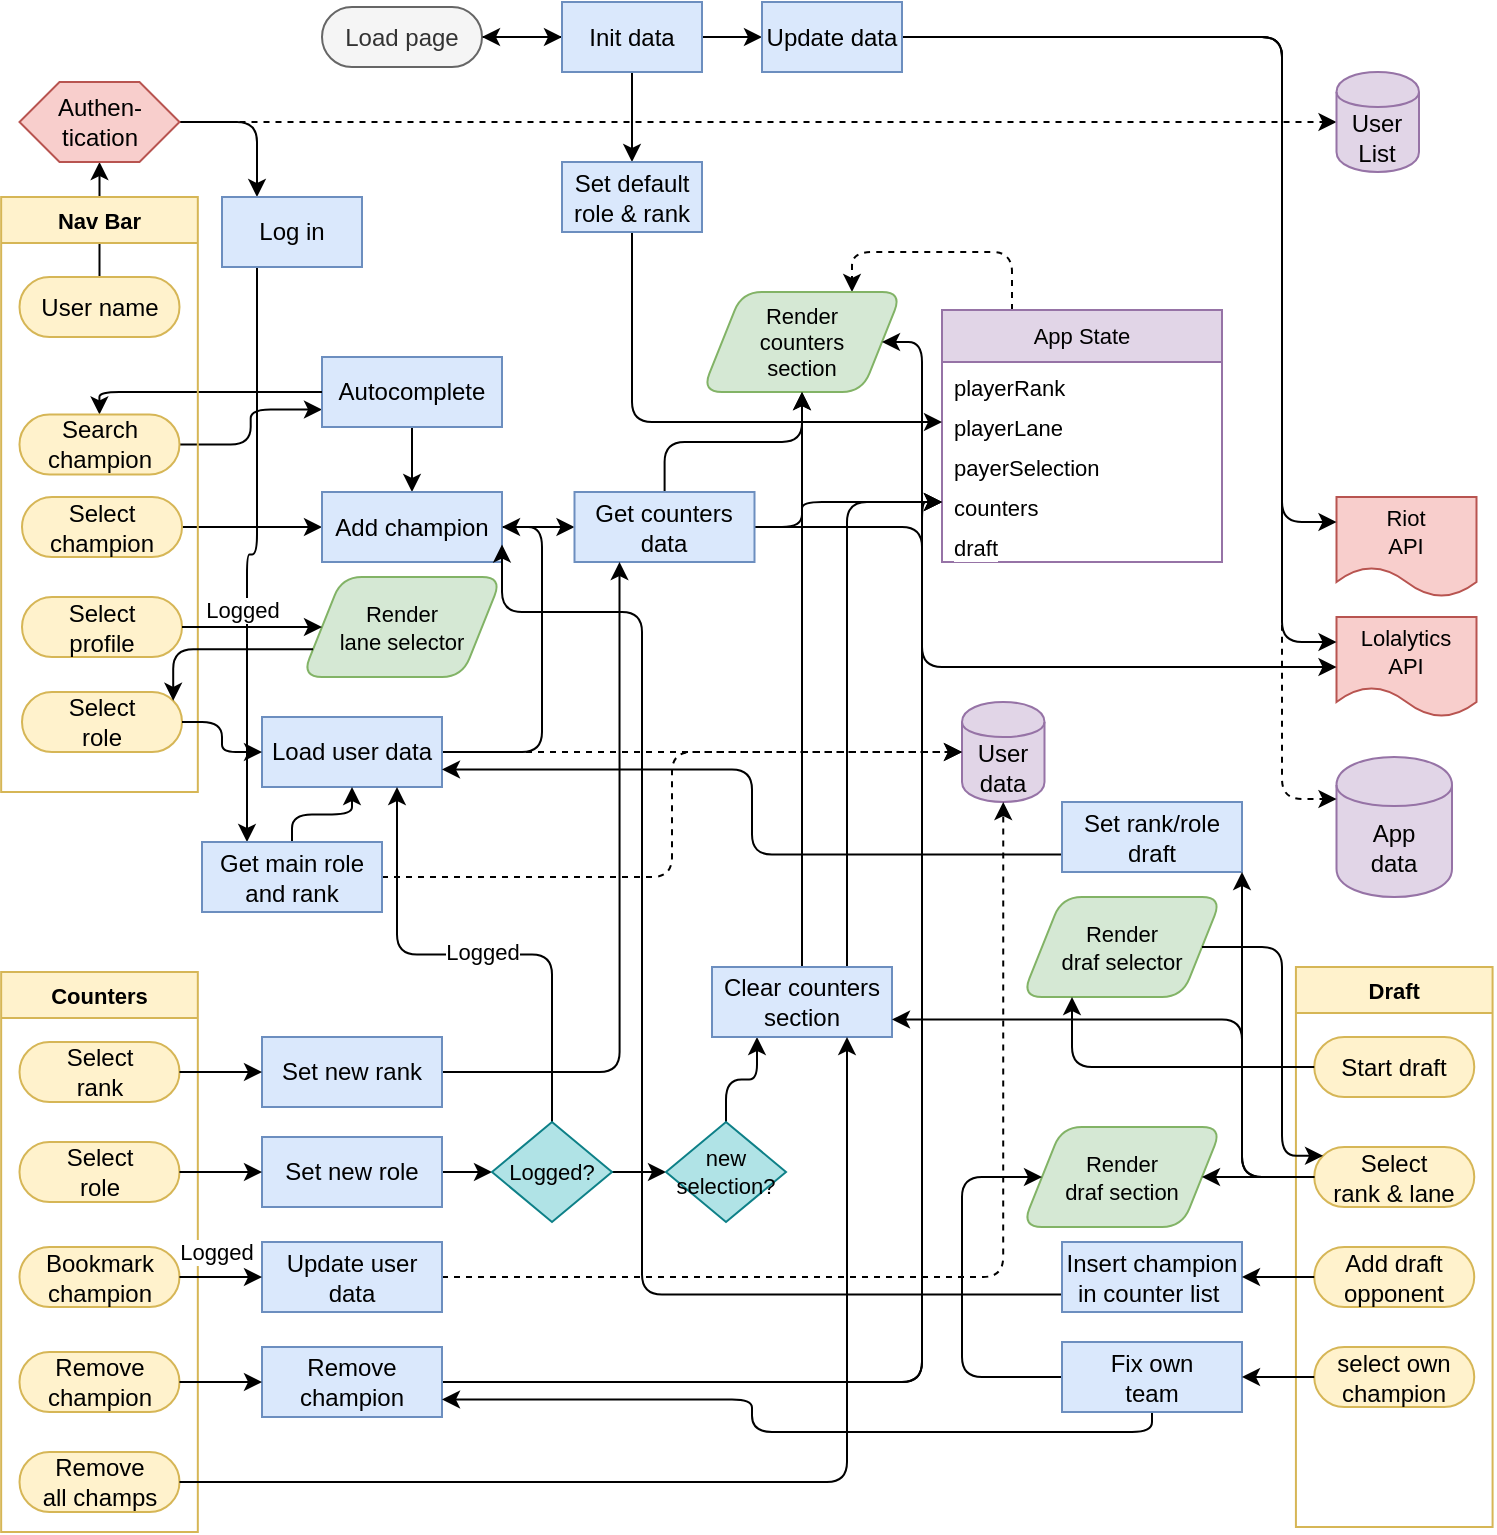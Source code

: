 <mxfile version="27.0.6">
  <diagram id="C5RBs43oDa-KdzZeNtuy" name="Page-1">
    <mxGraphModel dx="1722" dy="619" grid="1" gridSize="10" guides="1" tooltips="1" connect="1" arrows="1" fold="1" page="1" pageScale="1" pageWidth="827" pageHeight="1169" math="0" shadow="0">
      <root>
        <object label="" playerRank="" id="WIyWlLk6GJQsqaUBKTNV-0">
          <mxCell />
        </object>
        <mxCell id="WIyWlLk6GJQsqaUBKTNV-1" parent="WIyWlLk6GJQsqaUBKTNV-0" />
        <mxCell id="4" style="edgeStyle=orthogonalEdgeStyle;html=1;entryX=0.5;entryY=1;entryDx=0;entryDy=0;" parent="WIyWlLk6GJQsqaUBKTNV-1" source="0" target="1" edge="1">
          <mxGeometry relative="1" as="geometry" />
        </mxCell>
        <mxCell id="6" style="edgeStyle=orthogonalEdgeStyle;html=1;entryX=0.25;entryY=0;entryDx=0;entryDy=0;" parent="WIyWlLk6GJQsqaUBKTNV-1" source="1" target="3" edge="1">
          <mxGeometry relative="1" as="geometry" />
        </mxCell>
        <mxCell id="98" style="edgeStyle=orthogonalEdgeStyle;shape=connector;rounded=1;html=1;entryX=0;entryY=0.5;entryDx=0;entryDy=0;strokeColor=default;align=center;verticalAlign=middle;fontFamily=Helvetica;fontSize=11;fontColor=default;labelBackgroundColor=default;endArrow=classic;dashed=1;" parent="WIyWlLk6GJQsqaUBKTNV-1" source="1" target="97" edge="1">
          <mxGeometry relative="1" as="geometry" />
        </mxCell>
        <mxCell id="1" value="Authen-tication" style="shape=hexagon;perimeter=hexagonPerimeter2;whiteSpace=wrap;html=1;size=0.25;fillColor=#f8cecc;strokeColor=#b85450;" parent="WIyWlLk6GJQsqaUBKTNV-1" vertex="1">
          <mxGeometry x="48.75" y="65" width="80" height="40" as="geometry" />
        </mxCell>
        <mxCell id="105" style="edgeStyle=orthogonalEdgeStyle;shape=connector;rounded=1;html=1;exitX=0.25;exitY=1;exitDx=0;exitDy=0;entryX=0.25;entryY=0;entryDx=0;entryDy=0;strokeColor=default;align=center;verticalAlign=middle;fontFamily=Helvetica;fontSize=11;fontColor=default;labelBackgroundColor=default;endArrow=classic;" parent="WIyWlLk6GJQsqaUBKTNV-1" source="3" target="100" edge="1">
          <mxGeometry relative="1" as="geometry" />
        </mxCell>
        <mxCell id="3" value="Log in" style="html=1;dashed=0;whiteSpace=wrap;fillColor=#dae8fc;strokeColor=#6c8ebf;rounded=0;shadow=0;glass=0;" parent="WIyWlLk6GJQsqaUBKTNV-1" vertex="1">
          <mxGeometry x="150" y="122.5" width="70" height="35" as="geometry" />
        </mxCell>
        <mxCell id="7" value="User&lt;div&gt;data&lt;/div&gt;" style="shape=cylinder;whiteSpace=wrap;html=1;boundedLbl=1;backgroundOutline=1;fillColor=#e1d5e7;strokeColor=#9673a6;" parent="WIyWlLk6GJQsqaUBKTNV-1" vertex="1">
          <mxGeometry x="520" y="375" width="41.25" height="50" as="geometry" />
        </mxCell>
        <mxCell id="12" style="edgeStyle=orthogonalEdgeStyle;shape=connector;rounded=1;html=1;entryX=0;entryY=0.75;entryDx=0;entryDy=0;strokeColor=default;align=center;verticalAlign=middle;fontFamily=Helvetica;fontSize=11;fontColor=default;labelBackgroundColor=default;endArrow=classic;" parent="WIyWlLk6GJQsqaUBKTNV-1" source="9" target="10" edge="1">
          <mxGeometry relative="1" as="geometry" />
        </mxCell>
        <mxCell id="17" style="edgeStyle=orthogonalEdgeStyle;shape=connector;rounded=1;html=1;strokeColor=default;align=center;verticalAlign=middle;fontFamily=Helvetica;fontSize=11;fontColor=default;labelBackgroundColor=default;endArrow=classic;" parent="WIyWlLk6GJQsqaUBKTNV-1" source="10" target="15" edge="1">
          <mxGeometry relative="1" as="geometry" />
        </mxCell>
        <mxCell id="10" value="Autocomplete" style="html=1;dashed=0;whiteSpace=wrap;fillColor=#dae8fc;strokeColor=#6c8ebf;rounded=0;" parent="WIyWlLk6GJQsqaUBKTNV-1" vertex="1">
          <mxGeometry x="200" y="202.5" width="90" height="35" as="geometry" />
        </mxCell>
        <mxCell id="13" style="edgeStyle=orthogonalEdgeStyle;shape=connector;rounded=1;html=1;entryX=0.5;entryY=0.5;entryDx=0;entryDy=-15;entryPerimeter=0;strokeColor=default;align=center;verticalAlign=middle;fontFamily=Helvetica;fontSize=11;fontColor=default;labelBackgroundColor=default;endArrow=classic;" parent="WIyWlLk6GJQsqaUBKTNV-1" source="10" target="9" edge="1">
          <mxGeometry relative="1" as="geometry" />
        </mxCell>
        <mxCell id="16" value="" style="edgeStyle=orthogonalEdgeStyle;shape=connector;rounded=1;html=1;strokeColor=default;align=center;verticalAlign=middle;fontFamily=Helvetica;fontSize=11;fontColor=default;labelBackgroundColor=default;endArrow=classic;" parent="WIyWlLk6GJQsqaUBKTNV-1" source="14" target="15" edge="1">
          <mxGeometry relative="1" as="geometry" />
        </mxCell>
        <mxCell id="66" style="edgeStyle=orthogonalEdgeStyle;shape=connector;rounded=1;html=1;entryX=0;entryY=0.5;entryDx=0;entryDy=0;strokeColor=default;align=center;verticalAlign=middle;fontFamily=Helvetica;fontSize=11;fontColor=default;labelBackgroundColor=default;endArrow=classic;" parent="WIyWlLk6GJQsqaUBKTNV-1" source="15" target="65" edge="1">
          <mxGeometry relative="1" as="geometry" />
        </mxCell>
        <mxCell id="15" value="Add champion" style="html=1;dashed=0;whiteSpace=wrap;fillColor=#dae8fc;strokeColor=#6c8ebf;rounded=0;" parent="WIyWlLk6GJQsqaUBKTNV-1" vertex="1">
          <mxGeometry x="200" y="270" width="90" height="35" as="geometry" />
        </mxCell>
        <mxCell id="41" style="edgeStyle=orthogonalEdgeStyle;shape=connector;rounded=1;html=1;entryX=0;entryY=0.5;entryDx=0;entryDy=0;strokeColor=default;align=center;verticalAlign=middle;fontFamily=Helvetica;fontSize=11;fontColor=default;labelBackgroundColor=default;endArrow=classic;" parent="WIyWlLk6GJQsqaUBKTNV-1" source="39" target="40" edge="1">
          <mxGeometry relative="1" as="geometry" />
        </mxCell>
        <mxCell id="39" value="Load page" style="html=1;dashed=0;whiteSpace=wrap;shape=mxgraph.dfd.start;fillColor=#f5f5f5;strokeColor=#666666;fontColor=#333333;" parent="WIyWlLk6GJQsqaUBKTNV-1" vertex="1">
          <mxGeometry x="200" y="27.5" width="80" height="30" as="geometry" />
        </mxCell>
        <mxCell id="42" value="" style="edgeStyle=orthogonalEdgeStyle;shape=connector;rounded=1;html=1;strokeColor=default;align=center;verticalAlign=middle;fontFamily=Helvetica;fontSize=11;fontColor=default;labelBackgroundColor=default;endArrow=classic;" parent="WIyWlLk6GJQsqaUBKTNV-1" source="40" target="39" edge="1">
          <mxGeometry relative="1" as="geometry" />
        </mxCell>
        <mxCell id="74" style="edgeStyle=orthogonalEdgeStyle;shape=connector;rounded=1;html=1;strokeColor=default;align=center;verticalAlign=middle;fontFamily=Helvetica;fontSize=11;fontColor=default;labelBackgroundColor=default;endArrow=classic;" parent="WIyWlLk6GJQsqaUBKTNV-1" source="40" target="73" edge="1">
          <mxGeometry relative="1" as="geometry" />
        </mxCell>
        <mxCell id="124" style="edgeStyle=orthogonalEdgeStyle;shape=connector;rounded=1;html=1;entryX=0.5;entryY=0;entryDx=0;entryDy=0;strokeColor=default;align=center;verticalAlign=middle;fontFamily=Helvetica;fontSize=11;fontColor=default;labelBackgroundColor=default;endArrow=classic;" parent="WIyWlLk6GJQsqaUBKTNV-1" source="40" target="123" edge="1">
          <mxGeometry relative="1" as="geometry" />
        </mxCell>
        <mxCell id="40" value="Init data" style="html=1;dashed=0;whiteSpace=wrap;fillColor=#dae8fc;strokeColor=#6c8ebf;rounded=0;" parent="WIyWlLk6GJQsqaUBKTNV-1" vertex="1">
          <mxGeometry x="320" y="25" width="70" height="35" as="geometry" />
        </mxCell>
        <mxCell id="145" style="edgeStyle=orthogonalEdgeStyle;shape=connector;rounded=1;html=1;entryX=0.75;entryY=0;entryDx=0;entryDy=0;strokeColor=default;align=center;verticalAlign=middle;fontFamily=Helvetica;fontSize=11;fontColor=default;labelBackgroundColor=default;endArrow=classic;exitX=0.25;exitY=0;exitDx=0;exitDy=0;dashed=1;" parent="WIyWlLk6GJQsqaUBKTNV-1" source="46" target="61" edge="1">
          <mxGeometry relative="1" as="geometry">
            <Array as="points">
              <mxPoint x="545" y="150" />
              <mxPoint x="465" y="150" />
            </Array>
          </mxGeometry>
        </mxCell>
        <mxCell id="46" value="App State" style="swimlane;fontStyle=0;childLayout=stackLayout;horizontal=1;startSize=26;fillColor=#e1d5e7;horizontalStack=0;resizeParent=1;resizeParentMax=0;resizeLast=0;collapsible=1;marginBottom=0;whiteSpace=wrap;html=1;dashed=0;strokeColor=#9673a6;align=center;verticalAlign=middle;fontFamily=Helvetica;fontSize=11;labelBackgroundColor=none;rotation=0;" parent="WIyWlLk6GJQsqaUBKTNV-1" vertex="1">
          <mxGeometry x="510" y="179" width="140" height="126" as="geometry">
            <mxRectangle x="440" y="124" width="90" height="30" as="alternateBounds" />
          </mxGeometry>
        </mxCell>
        <mxCell id="47" value="playerRank" style="text;strokeColor=none;fillColor=none;align=left;verticalAlign=top;spacingLeft=4;spacingRight=4;overflow=hidden;rotatable=0;points=[[0,0.5],[1,0.5]];portConstraint=eastwest;whiteSpace=wrap;html=1;fontFamily=Helvetica;fontSize=11;fontColor=default;labelBackgroundColor=default;rotation=0;" parent="46" vertex="1">
          <mxGeometry y="26" width="140" height="20" as="geometry" />
        </mxCell>
        <mxCell id="48" value="playerLane" style="text;strokeColor=none;fillColor=none;align=left;verticalAlign=top;spacingLeft=4;spacingRight=4;overflow=hidden;rotatable=0;points=[[0,0.5],[1,0.5]];portConstraint=eastwest;whiteSpace=wrap;html=1;fontFamily=Helvetica;fontSize=11;fontColor=default;labelBackgroundColor=default;rotation=0;" parent="46" vertex="1">
          <mxGeometry y="46" width="140" height="20" as="geometry" />
        </mxCell>
        <mxCell id="49" value="payerSelection" style="text;strokeColor=none;fillColor=none;align=left;verticalAlign=top;spacingLeft=4;spacingRight=4;overflow=hidden;rotatable=0;points=[[0,0.5],[1,0.5]];portConstraint=eastwest;whiteSpace=wrap;html=1;fontFamily=Helvetica;fontSize=11;fontColor=default;labelBackgroundColor=default;rotation=0;" parent="46" vertex="1">
          <mxGeometry y="66" width="140" height="20" as="geometry" />
        </mxCell>
        <mxCell id="53" value="counters" style="text;strokeColor=none;fillColor=none;align=left;verticalAlign=top;spacingLeft=4;spacingRight=4;overflow=hidden;rotatable=0;points=[[0,0.5],[1,0.5]];portConstraint=eastwest;whiteSpace=wrap;html=1;fontFamily=Helvetica;fontSize=11;fontColor=default;labelBackgroundColor=default;rotation=0;" parent="46" vertex="1">
          <mxGeometry y="86" width="140" height="20" as="geometry" />
        </mxCell>
        <mxCell id="52" value="draft" style="text;strokeColor=none;fillColor=none;align=left;verticalAlign=top;spacingLeft=4;spacingRight=4;overflow=hidden;rotatable=0;points=[[0,0.5],[1,0.5]];portConstraint=eastwest;whiteSpace=wrap;html=1;fontFamily=Helvetica;fontSize=11;fontColor=default;labelBackgroundColor=default;rotation=0;" parent="46" vertex="1">
          <mxGeometry y="106" width="140" height="20" as="geometry" />
        </mxCell>
        <mxCell id="96" style="edgeStyle=orthogonalEdgeStyle;shape=connector;rounded=1;html=1;entryX=1;entryY=0.5;entryDx=0;entryDy=0;strokeColor=default;align=center;verticalAlign=middle;fontFamily=Helvetica;fontSize=11;fontColor=default;labelBackgroundColor=default;endArrow=classic;exitX=1;exitY=0.5;exitDx=0;exitDy=0;" parent="WIyWlLk6GJQsqaUBKTNV-1" source="54" target="15" edge="1">
          <mxGeometry relative="1" as="geometry">
            <Array as="points">
              <mxPoint x="310" y="400" />
              <mxPoint x="310" y="288" />
            </Array>
          </mxGeometry>
        </mxCell>
        <mxCell id="173" style="edgeStyle=orthogonalEdgeStyle;shape=connector;rounded=1;html=1;entryX=0;entryY=0.5;entryDx=0;entryDy=0;strokeColor=default;align=center;verticalAlign=middle;fontFamily=Helvetica;fontSize=11;fontColor=default;labelBackgroundColor=default;endArrow=classic;dashed=1;" parent="WIyWlLk6GJQsqaUBKTNV-1" source="54" target="7" edge="1">
          <mxGeometry relative="1" as="geometry" />
        </mxCell>
        <mxCell id="54" value="Load user data" style="html=1;dashed=0;whiteSpace=wrap;fillColor=#dae8fc;strokeColor=#6c8ebf;rounded=0;" parent="WIyWlLk6GJQsqaUBKTNV-1" vertex="1">
          <mxGeometry x="170.0" y="382.5" width="90" height="35" as="geometry" />
        </mxCell>
        <mxCell id="61" value="Render&lt;div&gt;&lt;div&gt;counters&lt;/div&gt;&lt;/div&gt;&lt;div&gt;section&lt;/div&gt;" style="shape=parallelogram;perimeter=parallelogramPerimeter;whiteSpace=wrap;html=1;dashed=0;strokeColor=#82b366;align=center;verticalAlign=middle;fontFamily=Helvetica;fontSize=11;labelBackgroundColor=none;fillColor=#d5e8d4;rounded=1;" parent="WIyWlLk6GJQsqaUBKTNV-1" vertex="1">
          <mxGeometry x="390" y="170" width="100" height="50" as="geometry" />
        </mxCell>
        <mxCell id="63" value="Lolalytics&lt;div&gt;API&lt;/div&gt;" style="shape=document;whiteSpace=wrap;html=1;boundedLbl=1;dashed=0;flipH=1;strokeColor=#b85450;align=center;verticalAlign=middle;fontFamily=Helvetica;fontSize=11;labelBackgroundColor=none;fillColor=#f8cecc;" parent="WIyWlLk6GJQsqaUBKTNV-1" vertex="1">
          <mxGeometry x="707.25" y="332.5" width="70" height="50" as="geometry" />
        </mxCell>
        <mxCell id="67" style="edgeStyle=orthogonalEdgeStyle;shape=connector;rounded=1;html=1;entryX=0;entryY=0.5;entryDx=0;entryDy=0;strokeColor=default;align=center;verticalAlign=middle;fontFamily=Helvetica;fontSize=11;fontColor=default;labelBackgroundColor=default;endArrow=classic;" parent="WIyWlLk6GJQsqaUBKTNV-1" source="65" target="63" edge="1">
          <mxGeometry relative="1" as="geometry">
            <Array as="points">
              <mxPoint x="500" y="288" />
              <mxPoint x="500" y="358" />
            </Array>
          </mxGeometry>
        </mxCell>
        <mxCell id="68" style="edgeStyle=orthogonalEdgeStyle;shape=connector;rounded=1;html=1;entryX=0.5;entryY=1;entryDx=0;entryDy=0;strokeColor=default;align=center;verticalAlign=middle;fontFamily=Helvetica;fontSize=11;fontColor=default;labelBackgroundColor=default;endArrow=classic;" parent="WIyWlLk6GJQsqaUBKTNV-1" source="65" target="61" edge="1">
          <mxGeometry relative="1" as="geometry" />
        </mxCell>
        <mxCell id="69" style="edgeStyle=orthogonalEdgeStyle;shape=connector;rounded=1;html=1;entryX=0;entryY=0.5;entryDx=0;entryDy=0;strokeColor=default;align=center;verticalAlign=middle;fontFamily=Helvetica;fontSize=11;fontColor=default;labelBackgroundColor=default;endArrow=classic;" parent="WIyWlLk6GJQsqaUBKTNV-1" source="65" target="53" edge="1">
          <mxGeometry relative="1" as="geometry">
            <Array as="points">
              <mxPoint x="440" y="288" />
              <mxPoint x="440" y="275" />
            </Array>
          </mxGeometry>
        </mxCell>
        <mxCell id="65" value="Get counters data" style="html=1;dashed=0;whiteSpace=wrap;fillColor=#dae8fc;strokeColor=#6c8ebf;rounded=0;" parent="WIyWlLk6GJQsqaUBKTNV-1" vertex="1">
          <mxGeometry x="326.25" y="270" width="90" height="35" as="geometry" />
        </mxCell>
        <mxCell id="71" value="Riot&lt;div&gt;API&lt;/div&gt;" style="shape=document;whiteSpace=wrap;html=1;boundedLbl=1;dashed=0;flipH=1;strokeColor=#b85450;align=center;verticalAlign=middle;fontFamily=Helvetica;fontSize=11;labelBackgroundColor=none;fillColor=#f8cecc;" parent="WIyWlLk6GJQsqaUBKTNV-1" vertex="1">
          <mxGeometry x="707.25" y="272.5" width="70" height="50" as="geometry" />
        </mxCell>
        <mxCell id="72" value="App&lt;div&gt;data&lt;/div&gt;" style="shape=cylinder;whiteSpace=wrap;html=1;boundedLbl=1;backgroundOutline=1;fillColor=#e1d5e7;strokeColor=#9673a6;" parent="WIyWlLk6GJQsqaUBKTNV-1" vertex="1">
          <mxGeometry x="707.25" y="402.5" width="57.75" height="70" as="geometry" />
        </mxCell>
        <mxCell id="75" style="edgeStyle=orthogonalEdgeStyle;shape=connector;rounded=1;html=1;entryX=0;entryY=0.25;entryDx=0;entryDy=0;strokeColor=default;align=center;verticalAlign=middle;fontFamily=Helvetica;fontSize=11;fontColor=default;labelBackgroundColor=default;endArrow=classic;" parent="WIyWlLk6GJQsqaUBKTNV-1" source="73" target="71" edge="1">
          <mxGeometry relative="1" as="geometry">
            <Array as="points">
              <mxPoint x="680" y="43" />
              <mxPoint x="680" y="285" />
            </Array>
          </mxGeometry>
        </mxCell>
        <mxCell id="76" style="edgeStyle=orthogonalEdgeStyle;shape=connector;rounded=1;html=1;entryX=0;entryY=0.3;entryDx=0;entryDy=0;strokeColor=default;align=center;verticalAlign=middle;fontFamily=Helvetica;fontSize=11;fontColor=default;labelBackgroundColor=default;endArrow=classic;dashed=1;" parent="WIyWlLk6GJQsqaUBKTNV-1" source="73" target="72" edge="1">
          <mxGeometry relative="1" as="geometry">
            <Array as="points">
              <mxPoint x="680" y="43" />
              <mxPoint x="680" y="424" />
            </Array>
          </mxGeometry>
        </mxCell>
        <mxCell id="77" style="edgeStyle=orthogonalEdgeStyle;shape=connector;rounded=1;html=1;entryX=0;entryY=0.25;entryDx=0;entryDy=0;strokeColor=default;align=center;verticalAlign=middle;fontFamily=Helvetica;fontSize=11;fontColor=default;labelBackgroundColor=default;endArrow=classic;" parent="WIyWlLk6GJQsqaUBKTNV-1" source="73" target="63" edge="1">
          <mxGeometry relative="1" as="geometry">
            <Array as="points">
              <mxPoint x="680" y="43" />
              <mxPoint x="680" y="345" />
            </Array>
          </mxGeometry>
        </mxCell>
        <mxCell id="73" value="Update data" style="html=1;dashed=0;whiteSpace=wrap;fillColor=#dae8fc;strokeColor=#6c8ebf;rounded=0;" parent="WIyWlLk6GJQsqaUBKTNV-1" vertex="1">
          <mxGeometry x="420" y="25" width="70" height="35" as="geometry" />
        </mxCell>
        <mxCell id="78" value="Nav Bar" style="swimlane;dashed=0;strokeColor=#d6b656;align=center;verticalAlign=middle;fontFamily=Helvetica;fontSize=11;fontColor=default;labelBackgroundColor=none;fillColor=#fff2cc;" parent="WIyWlLk6GJQsqaUBKTNV-1" vertex="1">
          <mxGeometry x="39.58" y="122.5" width="98.33" height="297.5" as="geometry" />
        </mxCell>
        <mxCell id="82" value="Select&lt;div&gt;profile&lt;/div&gt;" style="html=1;dashed=0;whiteSpace=wrap;shape=mxgraph.dfd.start;fillColor=#fff2cc;strokeColor=#d6b656;" parent="78" vertex="1">
          <mxGeometry x="10.42" y="200" width="80" height="30" as="geometry" />
        </mxCell>
        <mxCell id="14" value="Select&lt;div&gt;champion&lt;/div&gt;" style="html=1;dashed=0;whiteSpace=wrap;shape=mxgraph.dfd.start;fillColor=#fff2cc;strokeColor=#d6b656;" parent="78" vertex="1">
          <mxGeometry x="10.42" y="150" width="80" height="30" as="geometry" />
        </mxCell>
        <mxCell id="9" value="Search&lt;div&gt;champion&lt;/div&gt;" style="html=1;dashed=0;whiteSpace=wrap;shape=mxgraph.dfd.start;fillColor=#fff2cc;strokeColor=#d6b656;" parent="78" vertex="1">
          <mxGeometry x="9.16" y="108.75" width="80" height="30" as="geometry" />
        </mxCell>
        <mxCell id="0" value="User name" style="html=1;dashed=0;whiteSpace=wrap;shape=mxgraph.dfd.start;fillColor=#fff2cc;strokeColor=#d6b656;" parent="78" vertex="1">
          <mxGeometry x="9.17" y="40" width="80" height="30" as="geometry" />
        </mxCell>
        <mxCell id="90" value="Select&lt;div&gt;role&lt;/div&gt;" style="html=1;dashed=0;whiteSpace=wrap;shape=mxgraph.dfd.start;fillColor=#fff2cc;strokeColor=#d6b656;" parent="78" vertex="1">
          <mxGeometry x="10.42" y="247.5" width="80" height="30" as="geometry" />
        </mxCell>
        <mxCell id="79" value="Counters" style="swimlane;dashed=0;strokeColor=#d6b656;align=center;verticalAlign=middle;fontFamily=Helvetica;fontSize=11;fontColor=default;labelBackgroundColor=none;fillColor=#fff2cc;" parent="WIyWlLk6GJQsqaUBKTNV-1" vertex="1">
          <mxGeometry x="39.58" y="510" width="98.33" height="280" as="geometry" />
        </mxCell>
        <mxCell id="80" value="Select&lt;div&gt;rank&lt;/div&gt;" style="html=1;dashed=0;whiteSpace=wrap;shape=mxgraph.dfd.start;fillColor=#fff2cc;strokeColor=#d6b656;" parent="79" vertex="1">
          <mxGeometry x="9.17" y="35" width="80" height="30" as="geometry" />
        </mxCell>
        <mxCell id="81" value="Select&lt;div&gt;role&lt;/div&gt;" style="html=1;dashed=0;whiteSpace=wrap;shape=mxgraph.dfd.start;fillColor=#fff2cc;strokeColor=#d6b656;" parent="79" vertex="1">
          <mxGeometry x="9.16" y="85" width="80" height="30" as="geometry" />
        </mxCell>
        <mxCell id="88" value="Bookmark&lt;div&gt;champion&lt;/div&gt;" style="html=1;dashed=0;whiteSpace=wrap;shape=mxgraph.dfd.start;fillColor=#fff2cc;strokeColor=#d6b656;" parent="79" vertex="1">
          <mxGeometry x="9.16" y="137.5" width="80" height="30" as="geometry" />
        </mxCell>
        <mxCell id="131" value="Remove&lt;div&gt;champion&lt;/div&gt;" style="html=1;dashed=0;whiteSpace=wrap;shape=mxgraph.dfd.start;fillColor=#fff2cc;strokeColor=#d6b656;" parent="79" vertex="1">
          <mxGeometry x="9.16" y="190" width="80" height="30" as="geometry" />
        </mxCell>
        <mxCell id="137" value="Remove&lt;div&gt;all champs&lt;/div&gt;" style="html=1;dashed=0;whiteSpace=wrap;shape=mxgraph.dfd.start;fillColor=#fff2cc;strokeColor=#d6b656;" parent="79" vertex="1">
          <mxGeometry x="9.17" y="240" width="80" height="30" as="geometry" />
        </mxCell>
        <mxCell id="110" style="edgeStyle=orthogonalEdgeStyle;shape=connector;rounded=1;html=1;entryX=0.25;entryY=1;entryDx=0;entryDy=0;strokeColor=default;align=center;verticalAlign=middle;fontFamily=Helvetica;fontSize=11;fontColor=default;labelBackgroundColor=default;endArrow=classic;" parent="WIyWlLk6GJQsqaUBKTNV-1" source="83" target="65" edge="1">
          <mxGeometry relative="1" as="geometry">
            <Array as="points">
              <mxPoint x="349" y="560" />
            </Array>
          </mxGeometry>
        </mxCell>
        <mxCell id="83" value="Set new rank" style="html=1;dashed=0;whiteSpace=wrap;fillColor=#dae8fc;strokeColor=#6c8ebf;rounded=0;" parent="WIyWlLk6GJQsqaUBKTNV-1" vertex="1">
          <mxGeometry x="170.0" y="542.5" width="90" height="35" as="geometry" />
        </mxCell>
        <mxCell id="84" value="Render&lt;div&gt;&lt;div&gt;lane selector&lt;/div&gt;&lt;/div&gt;" style="shape=parallelogram;perimeter=parallelogramPerimeter;whiteSpace=wrap;html=1;dashed=0;strokeColor=#82b366;align=center;verticalAlign=middle;fontFamily=Helvetica;fontSize=11;labelBackgroundColor=none;fillColor=#d5e8d4;rounded=1;" parent="WIyWlLk6GJQsqaUBKTNV-1" vertex="1">
          <mxGeometry x="190" y="312.5" width="100" height="50" as="geometry" />
        </mxCell>
        <mxCell id="85" style="edgeStyle=orthogonalEdgeStyle;shape=connector;rounded=1;html=1;entryX=0;entryY=0.5;entryDx=0;entryDy=0;strokeColor=default;align=center;verticalAlign=middle;fontFamily=Helvetica;fontSize=11;fontColor=default;labelBackgroundColor=default;endArrow=classic;" parent="WIyWlLk6GJQsqaUBKTNV-1" source="82" target="84" edge="1">
          <mxGeometry relative="1" as="geometry" />
        </mxCell>
        <mxCell id="89" value="Logged" style="edgeLabel;html=1;align=center;verticalAlign=middle;resizable=0;points=[];dashed=0;strokeColor=#d6b656;fontFamily=Helvetica;fontSize=11;fontColor=default;labelBackgroundColor=default;fillColor=#fff2cc;" parent="85" vertex="1" connectable="0">
          <mxGeometry x="-0.172" y="-1" relative="1" as="geometry">
            <mxPoint x="1" y="-10" as="offset" />
          </mxGeometry>
        </mxCell>
        <mxCell id="91" style="edgeStyle=orthogonalEdgeStyle;shape=connector;rounded=1;html=1;exitX=0;exitY=0.75;exitDx=0;exitDy=0;entryX=0;entryY=0;entryDx=75.605;entryDy=4.395;entryPerimeter=0;strokeColor=default;align=center;verticalAlign=middle;fontFamily=Helvetica;fontSize=11;fontColor=default;labelBackgroundColor=default;endArrow=classic;" parent="WIyWlLk6GJQsqaUBKTNV-1" source="84" target="90" edge="1">
          <mxGeometry relative="1" as="geometry" />
        </mxCell>
        <mxCell id="92" style="edgeStyle=orthogonalEdgeStyle;shape=connector;rounded=1;html=1;entryX=0;entryY=0.5;entryDx=0;entryDy=0;strokeColor=default;align=center;verticalAlign=middle;fontFamily=Helvetica;fontSize=11;fontColor=default;labelBackgroundColor=default;endArrow=classic;" parent="WIyWlLk6GJQsqaUBKTNV-1" source="90" target="54" edge="1">
          <mxGeometry relative="1" as="geometry" />
        </mxCell>
        <mxCell id="97" value="User&lt;div&gt;List&lt;/div&gt;" style="shape=cylinder;whiteSpace=wrap;html=1;boundedLbl=1;backgroundOutline=1;fillColor=#e1d5e7;strokeColor=#9673a6;" parent="WIyWlLk6GJQsqaUBKTNV-1" vertex="1">
          <mxGeometry x="707.25" y="60" width="41.25" height="50" as="geometry" />
        </mxCell>
        <mxCell id="107" style="edgeStyle=orthogonalEdgeStyle;shape=connector;rounded=1;html=1;entryX=0.5;entryY=1;entryDx=0;entryDy=0;strokeColor=default;align=center;verticalAlign=middle;fontFamily=Helvetica;fontSize=11;fontColor=default;labelBackgroundColor=default;endArrow=classic;" parent="WIyWlLk6GJQsqaUBKTNV-1" source="100" target="54" edge="1">
          <mxGeometry relative="1" as="geometry" />
        </mxCell>
        <mxCell id="174" style="edgeStyle=orthogonalEdgeStyle;shape=connector;rounded=1;html=1;entryX=0;entryY=0.5;entryDx=0;entryDy=0;strokeColor=default;align=center;verticalAlign=middle;fontFamily=Helvetica;fontSize=11;fontColor=default;labelBackgroundColor=default;endArrow=classic;dashed=1;" parent="WIyWlLk6GJQsqaUBKTNV-1" source="100" target="7" edge="1">
          <mxGeometry relative="1" as="geometry" />
        </mxCell>
        <mxCell id="100" value="Get main role and rank" style="html=1;dashed=0;whiteSpace=wrap;fillColor=#dae8fc;strokeColor=#6c8ebf;rounded=0;" parent="WIyWlLk6GJQsqaUBKTNV-1" vertex="1">
          <mxGeometry x="140.0" y="445" width="90" height="35" as="geometry" />
        </mxCell>
        <mxCell id="108" style="edgeStyle=orthogonalEdgeStyle;shape=connector;rounded=1;html=1;strokeColor=default;align=center;verticalAlign=middle;fontFamily=Helvetica;fontSize=11;fontColor=default;labelBackgroundColor=default;endArrow=classic;" parent="WIyWlLk6GJQsqaUBKTNV-1" source="80" target="83" edge="1">
          <mxGeometry relative="1" as="geometry" />
        </mxCell>
        <mxCell id="114" style="edgeStyle=orthogonalEdgeStyle;shape=connector;rounded=1;html=1;entryX=0;entryY=0.5;entryDx=0;entryDy=0;strokeColor=default;align=center;verticalAlign=middle;fontFamily=Helvetica;fontSize=11;fontColor=default;labelBackgroundColor=default;endArrow=classic;" parent="WIyWlLk6GJQsqaUBKTNV-1" source="111" target="113" edge="1">
          <mxGeometry relative="1" as="geometry" />
        </mxCell>
        <mxCell id="111" value="Set new role" style="html=1;dashed=0;whiteSpace=wrap;fillColor=#dae8fc;strokeColor=#6c8ebf;rounded=0;" parent="WIyWlLk6GJQsqaUBKTNV-1" vertex="1">
          <mxGeometry x="170.0" y="592.5" width="90" height="35" as="geometry" />
        </mxCell>
        <mxCell id="112" style="edgeStyle=orthogonalEdgeStyle;shape=connector;rounded=1;html=1;entryX=0;entryY=0.5;entryDx=0;entryDy=0;strokeColor=default;align=center;verticalAlign=middle;fontFamily=Helvetica;fontSize=11;fontColor=default;labelBackgroundColor=default;endArrow=classic;" parent="WIyWlLk6GJQsqaUBKTNV-1" source="81" target="111" edge="1">
          <mxGeometry relative="1" as="geometry" />
        </mxCell>
        <mxCell id="115" style="edgeStyle=orthogonalEdgeStyle;shape=connector;rounded=1;html=1;entryX=0.75;entryY=1;entryDx=0;entryDy=0;strokeColor=default;align=center;verticalAlign=middle;fontFamily=Helvetica;fontSize=11;fontColor=default;labelBackgroundColor=default;endArrow=classic;exitX=0.5;exitY=0;exitDx=0;exitDy=0;" parent="WIyWlLk6GJQsqaUBKTNV-1" source="113" target="54" edge="1">
          <mxGeometry relative="1" as="geometry" />
        </mxCell>
        <mxCell id="116" value="Logged" style="edgeLabel;html=1;align=center;verticalAlign=middle;resizable=0;points=[];dashed=0;strokeColor=#d6b656;fontFamily=Helvetica;fontSize=11;fontColor=default;labelBackgroundColor=default;fillColor=#fff2cc;" parent="115" vertex="1" connectable="0">
          <mxGeometry x="-0.536" relative="1" as="geometry">
            <mxPoint x="-35" y="-28" as="offset" />
          </mxGeometry>
        </mxCell>
        <mxCell id="135" style="edgeStyle=orthogonalEdgeStyle;shape=connector;rounded=1;html=1;entryX=0;entryY=0.5;entryDx=0;entryDy=0;strokeColor=default;align=center;verticalAlign=middle;fontFamily=Helvetica;fontSize=11;fontColor=default;labelBackgroundColor=default;endArrow=classic;" parent="WIyWlLk6GJQsqaUBKTNV-1" source="113" target="132" edge="1">
          <mxGeometry relative="1" as="geometry" />
        </mxCell>
        <mxCell id="113" value="Logged?" style="shape=rhombus;html=1;dashed=0;whiteSpace=wrap;perimeter=rhombusPerimeter;strokeColor=#0e8088;align=center;verticalAlign=middle;fontFamily=Helvetica;fontSize=11;labelBackgroundColor=none;fillColor=#b0e3e6;" parent="WIyWlLk6GJQsqaUBKTNV-1" vertex="1">
          <mxGeometry x="285" y="585" width="60" height="50" as="geometry" />
        </mxCell>
        <mxCell id="175" style="edgeStyle=orthogonalEdgeStyle;shape=connector;rounded=1;html=1;entryX=0.5;entryY=1;entryDx=0;entryDy=0;strokeColor=default;align=center;verticalAlign=middle;fontFamily=Helvetica;fontSize=11;fontColor=default;labelBackgroundColor=default;endArrow=classic;dashed=1;" parent="WIyWlLk6GJQsqaUBKTNV-1" source="119" target="7" edge="1">
          <mxGeometry relative="1" as="geometry" />
        </mxCell>
        <mxCell id="119" value="Update user&lt;div&gt;data&lt;/div&gt;" style="html=1;dashed=0;whiteSpace=wrap;fillColor=#dae8fc;strokeColor=#6c8ebf;rounded=0;" parent="WIyWlLk6GJQsqaUBKTNV-1" vertex="1">
          <mxGeometry x="170.0" y="645" width="90" height="35" as="geometry" />
        </mxCell>
        <mxCell id="120" style="edgeStyle=orthogonalEdgeStyle;shape=connector;rounded=1;html=1;entryX=0;entryY=0.5;entryDx=0;entryDy=0;strokeColor=default;align=center;verticalAlign=middle;fontFamily=Helvetica;fontSize=11;fontColor=default;labelBackgroundColor=default;endArrow=classic;" parent="WIyWlLk6GJQsqaUBKTNV-1" source="88" target="119" edge="1">
          <mxGeometry relative="1" as="geometry" />
        </mxCell>
        <mxCell id="125" style="edgeStyle=orthogonalEdgeStyle;shape=connector;rounded=1;html=1;entryX=0;entryY=0.5;entryDx=0;entryDy=0;strokeColor=default;align=center;verticalAlign=middle;fontFamily=Helvetica;fontSize=11;fontColor=default;labelBackgroundColor=default;endArrow=classic;" parent="WIyWlLk6GJQsqaUBKTNV-1" source="123" target="48" edge="1">
          <mxGeometry relative="1" as="geometry" />
        </mxCell>
        <mxCell id="123" value="Set default&lt;div&gt;role &amp;amp; rank&lt;/div&gt;" style="html=1;dashed=0;whiteSpace=wrap;fillColor=#dae8fc;strokeColor=#6c8ebf;rounded=0;" parent="WIyWlLk6GJQsqaUBKTNV-1" vertex="1">
          <mxGeometry x="320" y="105" width="70" height="35" as="geometry" />
        </mxCell>
        <mxCell id="129" value="Logged" style="edgeLabel;html=1;align=center;verticalAlign=middle;resizable=0;points=[];dashed=0;strokeColor=#d6b656;fontFamily=Helvetica;fontSize=11;fontColor=default;labelBackgroundColor=default;fillColor=#fff2cc;" parent="WIyWlLk6GJQsqaUBKTNV-1" vertex="1" connectable="0">
          <mxGeometry x="146.67" y="650" as="geometry" />
        </mxCell>
        <mxCell id="140" style="edgeStyle=orthogonalEdgeStyle;shape=connector;rounded=1;html=1;entryX=0.25;entryY=1;entryDx=0;entryDy=0;strokeColor=default;align=center;verticalAlign=middle;fontFamily=Helvetica;fontSize=11;fontColor=default;labelBackgroundColor=default;endArrow=classic;" parent="WIyWlLk6GJQsqaUBKTNV-1" source="132" target="136" edge="1">
          <mxGeometry relative="1" as="geometry" />
        </mxCell>
        <mxCell id="132" value="new&lt;div&gt;selection?&lt;/div&gt;" style="shape=rhombus;html=1;dashed=0;whiteSpace=wrap;perimeter=rhombusPerimeter;strokeColor=#0e8088;align=center;verticalAlign=middle;fontFamily=Helvetica;fontSize=11;labelBackgroundColor=none;fillColor=#b0e3e6;" parent="WIyWlLk6GJQsqaUBKTNV-1" vertex="1">
          <mxGeometry x="372" y="585" width="60" height="50" as="geometry" />
        </mxCell>
        <mxCell id="139" style="edgeStyle=orthogonalEdgeStyle;shape=connector;rounded=1;html=1;strokeColor=default;align=center;verticalAlign=middle;fontFamily=Helvetica;fontSize=11;fontColor=default;labelBackgroundColor=default;endArrow=classic;" parent="WIyWlLk6GJQsqaUBKTNV-1" source="136" target="61" edge="1">
          <mxGeometry relative="1" as="geometry" />
        </mxCell>
        <mxCell id="147" style="edgeStyle=orthogonalEdgeStyle;shape=connector;rounded=1;html=1;exitX=0.75;exitY=0;exitDx=0;exitDy=0;entryX=0;entryY=0.5;entryDx=0;entryDy=0;strokeColor=default;align=center;verticalAlign=middle;fontFamily=Helvetica;fontSize=11;fontColor=default;labelBackgroundColor=default;endArrow=classic;" parent="WIyWlLk6GJQsqaUBKTNV-1" source="136" target="53" edge="1">
          <mxGeometry relative="1" as="geometry" />
        </mxCell>
        <mxCell id="136" value="Clear counters&lt;div&gt;section&lt;/div&gt;" style="html=1;dashed=0;whiteSpace=wrap;fillColor=#dae8fc;strokeColor=#6c8ebf;rounded=0;" parent="WIyWlLk6GJQsqaUBKTNV-1" vertex="1">
          <mxGeometry x="395" y="507.5" width="90" height="35" as="geometry" />
        </mxCell>
        <mxCell id="138" style="edgeStyle=orthogonalEdgeStyle;shape=connector;rounded=1;html=1;entryX=0.75;entryY=1;entryDx=0;entryDy=0;strokeColor=default;align=center;verticalAlign=middle;fontFamily=Helvetica;fontSize=11;fontColor=default;labelBackgroundColor=default;endArrow=classic;" parent="WIyWlLk6GJQsqaUBKTNV-1" source="137" target="136" edge="1">
          <mxGeometry relative="1" as="geometry" />
        </mxCell>
        <mxCell id="150" style="edgeStyle=orthogonalEdgeStyle;shape=connector;rounded=1;html=1;entryX=0;entryY=0.5;entryDx=0;entryDy=0;strokeColor=default;align=center;verticalAlign=middle;fontFamily=Helvetica;fontSize=11;fontColor=default;labelBackgroundColor=default;endArrow=classic;exitX=1;exitY=0.5;exitDx=0;exitDy=0;" parent="WIyWlLk6GJQsqaUBKTNV-1" source="141" target="53" edge="1">
          <mxGeometry relative="1" as="geometry">
            <Array as="points">
              <mxPoint x="500" y="715" />
              <mxPoint x="500" y="275" />
            </Array>
          </mxGeometry>
        </mxCell>
        <mxCell id="151" style="edgeStyle=orthogonalEdgeStyle;shape=connector;rounded=1;html=1;entryX=1;entryY=0.5;entryDx=0;entryDy=0;strokeColor=default;align=center;verticalAlign=middle;fontFamily=Helvetica;fontSize=11;fontColor=default;labelBackgroundColor=default;endArrow=classic;" parent="WIyWlLk6GJQsqaUBKTNV-1" source="141" target="61" edge="1">
          <mxGeometry relative="1" as="geometry">
            <Array as="points">
              <mxPoint x="500" y="715" />
              <mxPoint x="500" y="195" />
            </Array>
          </mxGeometry>
        </mxCell>
        <mxCell id="141" value="Remove&lt;div&gt;champion&lt;/div&gt;" style="html=1;dashed=0;whiteSpace=wrap;fillColor=#dae8fc;strokeColor=#6c8ebf;rounded=0;" parent="WIyWlLk6GJQsqaUBKTNV-1" vertex="1">
          <mxGeometry x="170" y="697.5" width="90" height="35" as="geometry" />
        </mxCell>
        <mxCell id="142" style="edgeStyle=orthogonalEdgeStyle;shape=connector;rounded=1;html=1;entryX=0;entryY=0.5;entryDx=0;entryDy=0;strokeColor=default;align=center;verticalAlign=middle;fontFamily=Helvetica;fontSize=11;fontColor=default;labelBackgroundColor=default;endArrow=classic;" parent="WIyWlLk6GJQsqaUBKTNV-1" source="131" target="141" edge="1">
          <mxGeometry relative="1" as="geometry" />
        </mxCell>
        <mxCell id="152" value="Draft" style="swimlane;dashed=0;strokeColor=#d6b656;align=center;verticalAlign=middle;fontFamily=Helvetica;fontSize=11;fontColor=default;labelBackgroundColor=none;fillColor=#fff2cc;" parent="WIyWlLk6GJQsqaUBKTNV-1" vertex="1">
          <mxGeometry x="686.96" y="507.5" width="98.33" height="280" as="geometry" />
        </mxCell>
        <mxCell id="153" value="Start draft" style="html=1;dashed=0;whiteSpace=wrap;shape=mxgraph.dfd.start;fillColor=#fff2cc;strokeColor=#d6b656;" parent="152" vertex="1">
          <mxGeometry x="9.17" y="35" width="80" height="30" as="geometry" />
        </mxCell>
        <mxCell id="159" value="Select&lt;div&gt;rank &amp;amp; lane&lt;/div&gt;" style="html=1;dashed=0;whiteSpace=wrap;shape=mxgraph.dfd.start;fillColor=#fff2cc;strokeColor=#d6b656;" parent="152" vertex="1">
          <mxGeometry x="9.17" y="90" width="80" height="30" as="geometry" />
        </mxCell>
        <mxCell id="167" value="Add draft&lt;div&gt;opponent&lt;/div&gt;" style="html=1;dashed=0;whiteSpace=wrap;shape=mxgraph.dfd.start;fillColor=#fff2cc;strokeColor=#d6b656;" parent="152" vertex="1">
          <mxGeometry x="9.16" y="140" width="80" height="30" as="geometry" />
        </mxCell>
        <mxCell id="168" value="select own&lt;div&gt;champion&lt;/div&gt;" style="html=1;dashed=0;whiteSpace=wrap;shape=mxgraph.dfd.start;fillColor=#fff2cc;strokeColor=#d6b656;" parent="152" vertex="1">
          <mxGeometry x="9.16" y="190" width="80" height="30" as="geometry" />
        </mxCell>
        <mxCell id="158" value="Render&lt;div&gt;&lt;div&gt;draf selector&lt;/div&gt;&lt;/div&gt;" style="shape=parallelogram;perimeter=parallelogramPerimeter;whiteSpace=wrap;html=1;dashed=0;strokeColor=#82b366;align=center;verticalAlign=middle;fontFamily=Helvetica;fontSize=11;labelBackgroundColor=none;fillColor=#d5e8d4;rounded=1;" parent="WIyWlLk6GJQsqaUBKTNV-1" vertex="1">
          <mxGeometry x="550" y="472.5" width="100" height="50" as="geometry" />
        </mxCell>
        <mxCell id="160" style="edgeStyle=orthogonalEdgeStyle;shape=connector;rounded=1;html=1;entryX=0.25;entryY=1;entryDx=0;entryDy=0;strokeColor=default;align=center;verticalAlign=middle;fontFamily=Helvetica;fontSize=11;fontColor=default;labelBackgroundColor=default;endArrow=classic;" parent="WIyWlLk6GJQsqaUBKTNV-1" source="153" target="158" edge="1">
          <mxGeometry relative="1" as="geometry" />
        </mxCell>
        <mxCell id="161" style="edgeStyle=orthogonalEdgeStyle;shape=connector;rounded=1;html=1;entryX=0;entryY=0;entryDx=4.395;entryDy=4.395;entryPerimeter=0;strokeColor=default;align=center;verticalAlign=middle;fontFamily=Helvetica;fontSize=11;fontColor=default;labelBackgroundColor=default;endArrow=classic;" parent="WIyWlLk6GJQsqaUBKTNV-1" source="158" target="159" edge="1">
          <mxGeometry relative="1" as="geometry">
            <Array as="points">
              <mxPoint x="680" y="498" />
              <mxPoint x="680" y="602" />
            </Array>
          </mxGeometry>
        </mxCell>
        <mxCell id="163" value="Render&lt;div&gt;&lt;div&gt;draf section&lt;/div&gt;&lt;/div&gt;" style="shape=parallelogram;perimeter=parallelogramPerimeter;whiteSpace=wrap;html=1;dashed=0;strokeColor=#82b366;align=center;verticalAlign=middle;fontFamily=Helvetica;fontSize=11;labelBackgroundColor=none;fillColor=#d5e8d4;rounded=1;" parent="WIyWlLk6GJQsqaUBKTNV-1" vertex="1">
          <mxGeometry x="550" y="587.5" width="100" height="50" as="geometry" />
        </mxCell>
        <mxCell id="164" style="edgeStyle=orthogonalEdgeStyle;shape=connector;rounded=1;html=1;strokeColor=default;align=center;verticalAlign=middle;fontFamily=Helvetica;fontSize=11;fontColor=default;labelBackgroundColor=default;endArrow=classic;" parent="WIyWlLk6GJQsqaUBKTNV-1" source="159" target="163" edge="1">
          <mxGeometry relative="1" as="geometry" />
        </mxCell>
        <mxCell id="177" style="edgeStyle=orthogonalEdgeStyle;shape=connector;rounded=1;html=1;entryX=1;entryY=0.75;entryDx=0;entryDy=0;strokeColor=default;align=center;verticalAlign=middle;fontFamily=Helvetica;fontSize=11;fontColor=default;labelBackgroundColor=default;endArrow=classic;" parent="WIyWlLk6GJQsqaUBKTNV-1" source="169" target="141" edge="1">
          <mxGeometry relative="1" as="geometry">
            <Array as="points">
              <mxPoint x="615" y="740" />
              <mxPoint x="415" y="740" />
              <mxPoint x="415" y="724" />
            </Array>
          </mxGeometry>
        </mxCell>
        <mxCell id="178" style="edgeStyle=orthogonalEdgeStyle;shape=connector;rounded=1;html=1;entryX=0;entryY=0.5;entryDx=0;entryDy=0;strokeColor=default;align=center;verticalAlign=middle;fontFamily=Helvetica;fontSize=11;fontColor=default;labelBackgroundColor=default;endArrow=classic;exitX=0;exitY=0.5;exitDx=0;exitDy=0;" parent="WIyWlLk6GJQsqaUBKTNV-1" source="169" target="163" edge="1">
          <mxGeometry relative="1" as="geometry">
            <Array as="points">
              <mxPoint x="520" y="713" />
              <mxPoint x="520" y="613" />
            </Array>
          </mxGeometry>
        </mxCell>
        <mxCell id="169" value="Fix own&lt;div&gt;team&lt;/div&gt;" style="html=1;dashed=0;whiteSpace=wrap;fillColor=#dae8fc;strokeColor=#6c8ebf;rounded=0;" parent="WIyWlLk6GJQsqaUBKTNV-1" vertex="1">
          <mxGeometry x="570" y="695" width="90" height="35" as="geometry" />
        </mxCell>
        <mxCell id="176" style="edgeStyle=orthogonalEdgeStyle;shape=connector;rounded=1;html=1;entryX=1;entryY=0.5;entryDx=0;entryDy=0;strokeColor=default;align=center;verticalAlign=middle;fontFamily=Helvetica;fontSize=11;fontColor=default;labelBackgroundColor=default;endArrow=classic;" parent="WIyWlLk6GJQsqaUBKTNV-1" source="168" target="169" edge="1">
          <mxGeometry relative="1" as="geometry" />
        </mxCell>
        <mxCell id="179" style="edgeStyle=orthogonalEdgeStyle;shape=connector;rounded=1;html=1;entryX=1;entryY=0.75;entryDx=0;entryDy=0;strokeColor=default;align=center;verticalAlign=middle;fontFamily=Helvetica;fontSize=11;fontColor=default;labelBackgroundColor=default;endArrow=classic;" parent="WIyWlLk6GJQsqaUBKTNV-1" source="159" target="136" edge="1">
          <mxGeometry relative="1" as="geometry">
            <Array as="points">
              <mxPoint x="660" y="613" />
              <mxPoint x="660" y="534" />
            </Array>
          </mxGeometry>
        </mxCell>
        <mxCell id="182" style="edgeStyle=orthogonalEdgeStyle;shape=connector;rounded=1;html=1;exitX=0;exitY=0.75;exitDx=0;exitDy=0;entryX=1;entryY=0.75;entryDx=0;entryDy=0;strokeColor=default;align=center;verticalAlign=middle;fontFamily=Helvetica;fontSize=11;fontColor=default;labelBackgroundColor=default;endArrow=classic;" parent="WIyWlLk6GJQsqaUBKTNV-1" source="181" target="54" edge="1">
          <mxGeometry relative="1" as="geometry" />
        </mxCell>
        <mxCell id="181" value="Set rank/role&lt;div&gt;draft&lt;/div&gt;" style="html=1;dashed=0;whiteSpace=wrap;fillColor=#dae8fc;strokeColor=#6c8ebf;rounded=0;" parent="WIyWlLk6GJQsqaUBKTNV-1" vertex="1">
          <mxGeometry x="570" y="425" width="90" height="35" as="geometry" />
        </mxCell>
        <mxCell id="183" style="edgeStyle=orthogonalEdgeStyle;shape=connector;rounded=1;html=1;entryX=1;entryY=1;entryDx=0;entryDy=0;strokeColor=default;align=center;verticalAlign=middle;fontFamily=Helvetica;fontSize=11;fontColor=default;labelBackgroundColor=default;endArrow=classic;" parent="WIyWlLk6GJQsqaUBKTNV-1" source="159" target="181" edge="1">
          <mxGeometry relative="1" as="geometry" />
        </mxCell>
        <mxCell id="188" style="edgeStyle=orthogonalEdgeStyle;shape=connector;rounded=1;html=1;entryX=1;entryY=0.75;entryDx=0;entryDy=0;strokeColor=default;align=center;verticalAlign=middle;fontFamily=Helvetica;fontSize=11;fontColor=default;labelBackgroundColor=default;endArrow=classic;exitX=0;exitY=0.75;exitDx=0;exitDy=0;" parent="WIyWlLk6GJQsqaUBKTNV-1" source="185" target="15" edge="1">
          <mxGeometry relative="1" as="geometry">
            <Array as="points">
              <mxPoint x="360" y="671" />
              <mxPoint x="360" y="330" />
              <mxPoint x="290" y="330" />
            </Array>
          </mxGeometry>
        </mxCell>
        <mxCell id="185" value="Insert champion&lt;div&gt;in counter list&amp;nbsp;&lt;/div&gt;" style="html=1;dashed=0;whiteSpace=wrap;fillColor=#dae8fc;strokeColor=#6c8ebf;rounded=0;" parent="WIyWlLk6GJQsqaUBKTNV-1" vertex="1">
          <mxGeometry x="570" y="645" width="90" height="35" as="geometry" />
        </mxCell>
        <mxCell id="186" style="edgeStyle=orthogonalEdgeStyle;shape=connector;rounded=1;html=1;strokeColor=default;align=center;verticalAlign=middle;fontFamily=Helvetica;fontSize=11;fontColor=default;labelBackgroundColor=default;endArrow=classic;" parent="WIyWlLk6GJQsqaUBKTNV-1" source="167" target="185" edge="1">
          <mxGeometry relative="1" as="geometry" />
        </mxCell>
      </root>
    </mxGraphModel>
  </diagram>
</mxfile>
